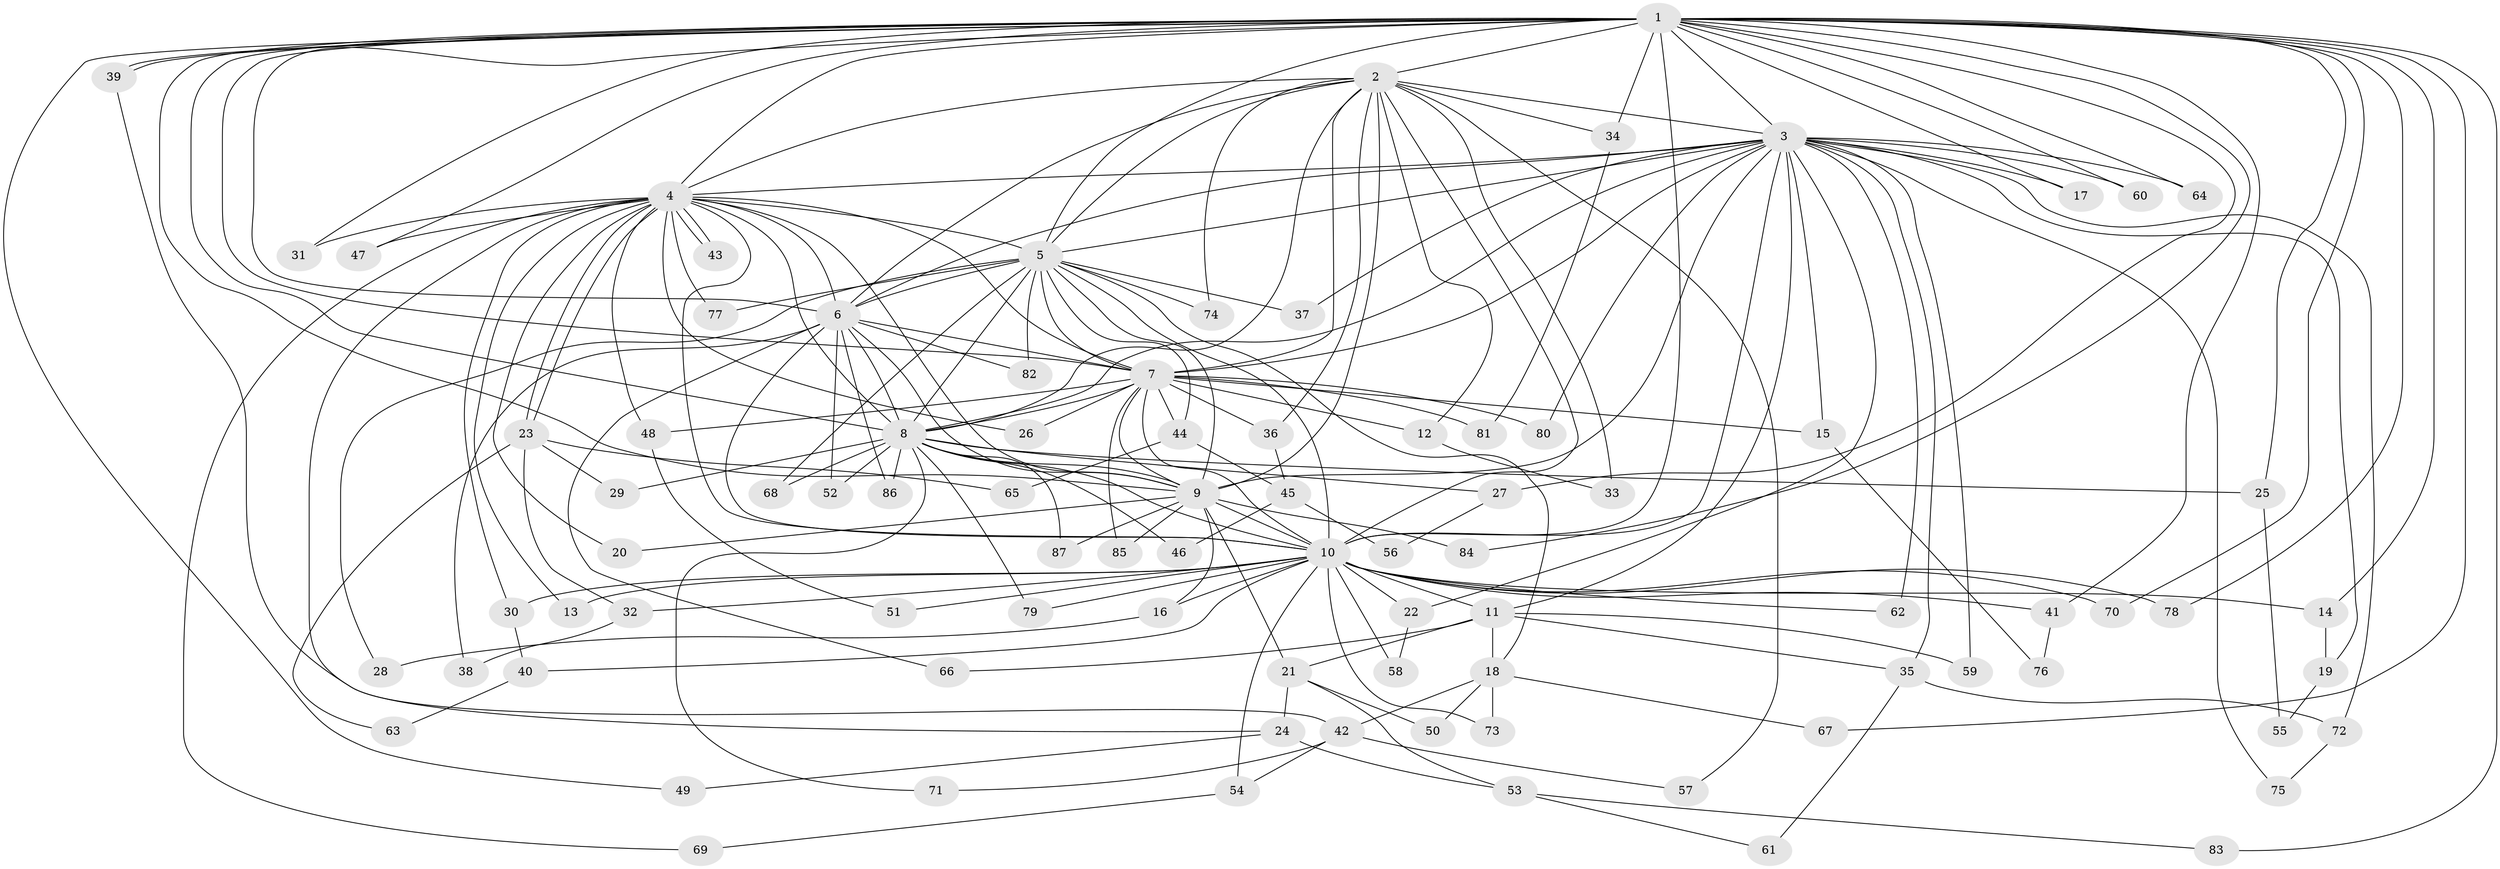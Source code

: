 // Generated by graph-tools (version 1.1) at 2025/49/03/09/25 03:49:43]
// undirected, 87 vertices, 199 edges
graph export_dot {
graph [start="1"]
  node [color=gray90,style=filled];
  1;
  2;
  3;
  4;
  5;
  6;
  7;
  8;
  9;
  10;
  11;
  12;
  13;
  14;
  15;
  16;
  17;
  18;
  19;
  20;
  21;
  22;
  23;
  24;
  25;
  26;
  27;
  28;
  29;
  30;
  31;
  32;
  33;
  34;
  35;
  36;
  37;
  38;
  39;
  40;
  41;
  42;
  43;
  44;
  45;
  46;
  47;
  48;
  49;
  50;
  51;
  52;
  53;
  54;
  55;
  56;
  57;
  58;
  59;
  60;
  61;
  62;
  63;
  64;
  65;
  66;
  67;
  68;
  69;
  70;
  71;
  72;
  73;
  74;
  75;
  76;
  77;
  78;
  79;
  80;
  81;
  82;
  83;
  84;
  85;
  86;
  87;
  1 -- 2;
  1 -- 3;
  1 -- 4;
  1 -- 5;
  1 -- 6;
  1 -- 7;
  1 -- 8;
  1 -- 9;
  1 -- 10;
  1 -- 14;
  1 -- 17;
  1 -- 25;
  1 -- 27;
  1 -- 31;
  1 -- 34;
  1 -- 39;
  1 -- 39;
  1 -- 41;
  1 -- 47;
  1 -- 49;
  1 -- 60;
  1 -- 64;
  1 -- 67;
  1 -- 70;
  1 -- 78;
  1 -- 83;
  1 -- 84;
  2 -- 3;
  2 -- 4;
  2 -- 5;
  2 -- 6;
  2 -- 7;
  2 -- 8;
  2 -- 9;
  2 -- 10;
  2 -- 12;
  2 -- 33;
  2 -- 34;
  2 -- 36;
  2 -- 57;
  2 -- 74;
  3 -- 4;
  3 -- 5;
  3 -- 6;
  3 -- 7;
  3 -- 8;
  3 -- 9;
  3 -- 10;
  3 -- 11;
  3 -- 15;
  3 -- 17;
  3 -- 19;
  3 -- 22;
  3 -- 35;
  3 -- 37;
  3 -- 59;
  3 -- 60;
  3 -- 62;
  3 -- 64;
  3 -- 72;
  3 -- 75;
  3 -- 80;
  4 -- 5;
  4 -- 6;
  4 -- 7;
  4 -- 8;
  4 -- 9;
  4 -- 10;
  4 -- 13;
  4 -- 20;
  4 -- 23;
  4 -- 23;
  4 -- 24;
  4 -- 26;
  4 -- 30;
  4 -- 31;
  4 -- 43;
  4 -- 43;
  4 -- 47;
  4 -- 48;
  4 -- 69;
  4 -- 77;
  5 -- 6;
  5 -- 7;
  5 -- 8;
  5 -- 9;
  5 -- 10;
  5 -- 18;
  5 -- 28;
  5 -- 37;
  5 -- 44;
  5 -- 68;
  5 -- 74;
  5 -- 77;
  5 -- 82;
  6 -- 7;
  6 -- 8;
  6 -- 9;
  6 -- 10;
  6 -- 38;
  6 -- 52;
  6 -- 66;
  6 -- 82;
  6 -- 86;
  7 -- 8;
  7 -- 9;
  7 -- 10;
  7 -- 12;
  7 -- 15;
  7 -- 26;
  7 -- 36;
  7 -- 44;
  7 -- 48;
  7 -- 80;
  7 -- 81;
  7 -- 85;
  8 -- 9;
  8 -- 10;
  8 -- 25;
  8 -- 27;
  8 -- 29;
  8 -- 46;
  8 -- 52;
  8 -- 68;
  8 -- 71;
  8 -- 79;
  8 -- 86;
  8 -- 87;
  9 -- 10;
  9 -- 16;
  9 -- 20;
  9 -- 21;
  9 -- 84;
  9 -- 85;
  9 -- 87;
  10 -- 11;
  10 -- 13;
  10 -- 14;
  10 -- 16;
  10 -- 22;
  10 -- 30;
  10 -- 32;
  10 -- 40;
  10 -- 41;
  10 -- 51;
  10 -- 54;
  10 -- 58;
  10 -- 62;
  10 -- 70;
  10 -- 73;
  10 -- 78;
  10 -- 79;
  11 -- 18;
  11 -- 21;
  11 -- 35;
  11 -- 59;
  11 -- 66;
  12 -- 33;
  14 -- 19;
  15 -- 76;
  16 -- 28;
  18 -- 42;
  18 -- 50;
  18 -- 67;
  18 -- 73;
  19 -- 55;
  21 -- 24;
  21 -- 50;
  21 -- 53;
  22 -- 58;
  23 -- 29;
  23 -- 32;
  23 -- 63;
  23 -- 65;
  24 -- 49;
  24 -- 53;
  25 -- 55;
  27 -- 56;
  30 -- 40;
  32 -- 38;
  34 -- 81;
  35 -- 61;
  35 -- 72;
  36 -- 45;
  39 -- 42;
  40 -- 63;
  41 -- 76;
  42 -- 54;
  42 -- 57;
  42 -- 71;
  44 -- 45;
  44 -- 65;
  45 -- 46;
  45 -- 56;
  48 -- 51;
  53 -- 61;
  53 -- 83;
  54 -- 69;
  72 -- 75;
}
